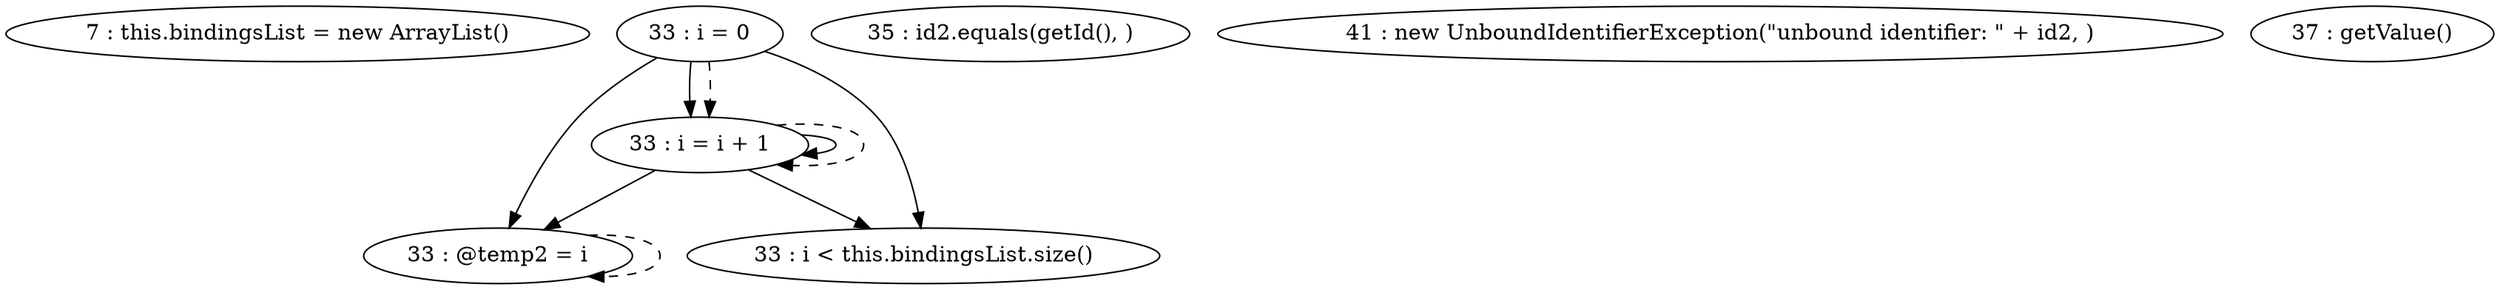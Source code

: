 digraph G {
"7 : this.bindingsList = new ArrayList()"
"33 : i = 0"
"33 : i = 0" -> "33 : @temp2 = i"
"33 : i = 0" -> "33 : i < this.bindingsList.size()"
"33 : i = 0" -> "33 : i = i + 1"
"33 : i = 0" -> "33 : i = i + 1" [style=dashed]
"33 : i < this.bindingsList.size()"
"35 : id2.equals(getId(), )"
"41 : new UnboundIdentifierException(\"unbound identifier: \" + id2, )"
"37 : getValue()"
"33 : @temp2 = i"
"33 : @temp2 = i" -> "33 : @temp2 = i" [style=dashed]
"33 : i = i + 1"
"33 : i = i + 1" -> "33 : @temp2 = i"
"33 : i = i + 1" -> "33 : i < this.bindingsList.size()"
"33 : i = i + 1" -> "33 : i = i + 1"
"33 : i = i + 1" -> "33 : i = i + 1" [style=dashed]
}